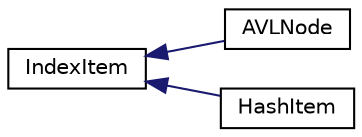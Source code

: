 digraph "Graphical Class Hierarchy"
{
  edge [fontname="Helvetica",fontsize="10",labelfontname="Helvetica",labelfontsize="10"];
  node [fontname="Helvetica",fontsize="10",shape=record];
  rankdir="LR";
  Node1 [label="IndexItem",height=0.2,width=0.4,color="black", fillcolor="white", style="filled",URL="$classIndexItem.html"];
  Node1 -> Node2 [dir="back",color="midnightblue",fontsize="10",style="solid",fontname="Helvetica"];
  Node2 [label="AVLNode",height=0.2,width=0.4,color="black", fillcolor="white", style="filled",URL="$classAVLNode.html"];
  Node1 -> Node3 [dir="back",color="midnightblue",fontsize="10",style="solid",fontname="Helvetica"];
  Node3 [label="HashItem",height=0.2,width=0.4,color="black", fillcolor="white", style="filled",URL="$classHashItem.html"];
}
